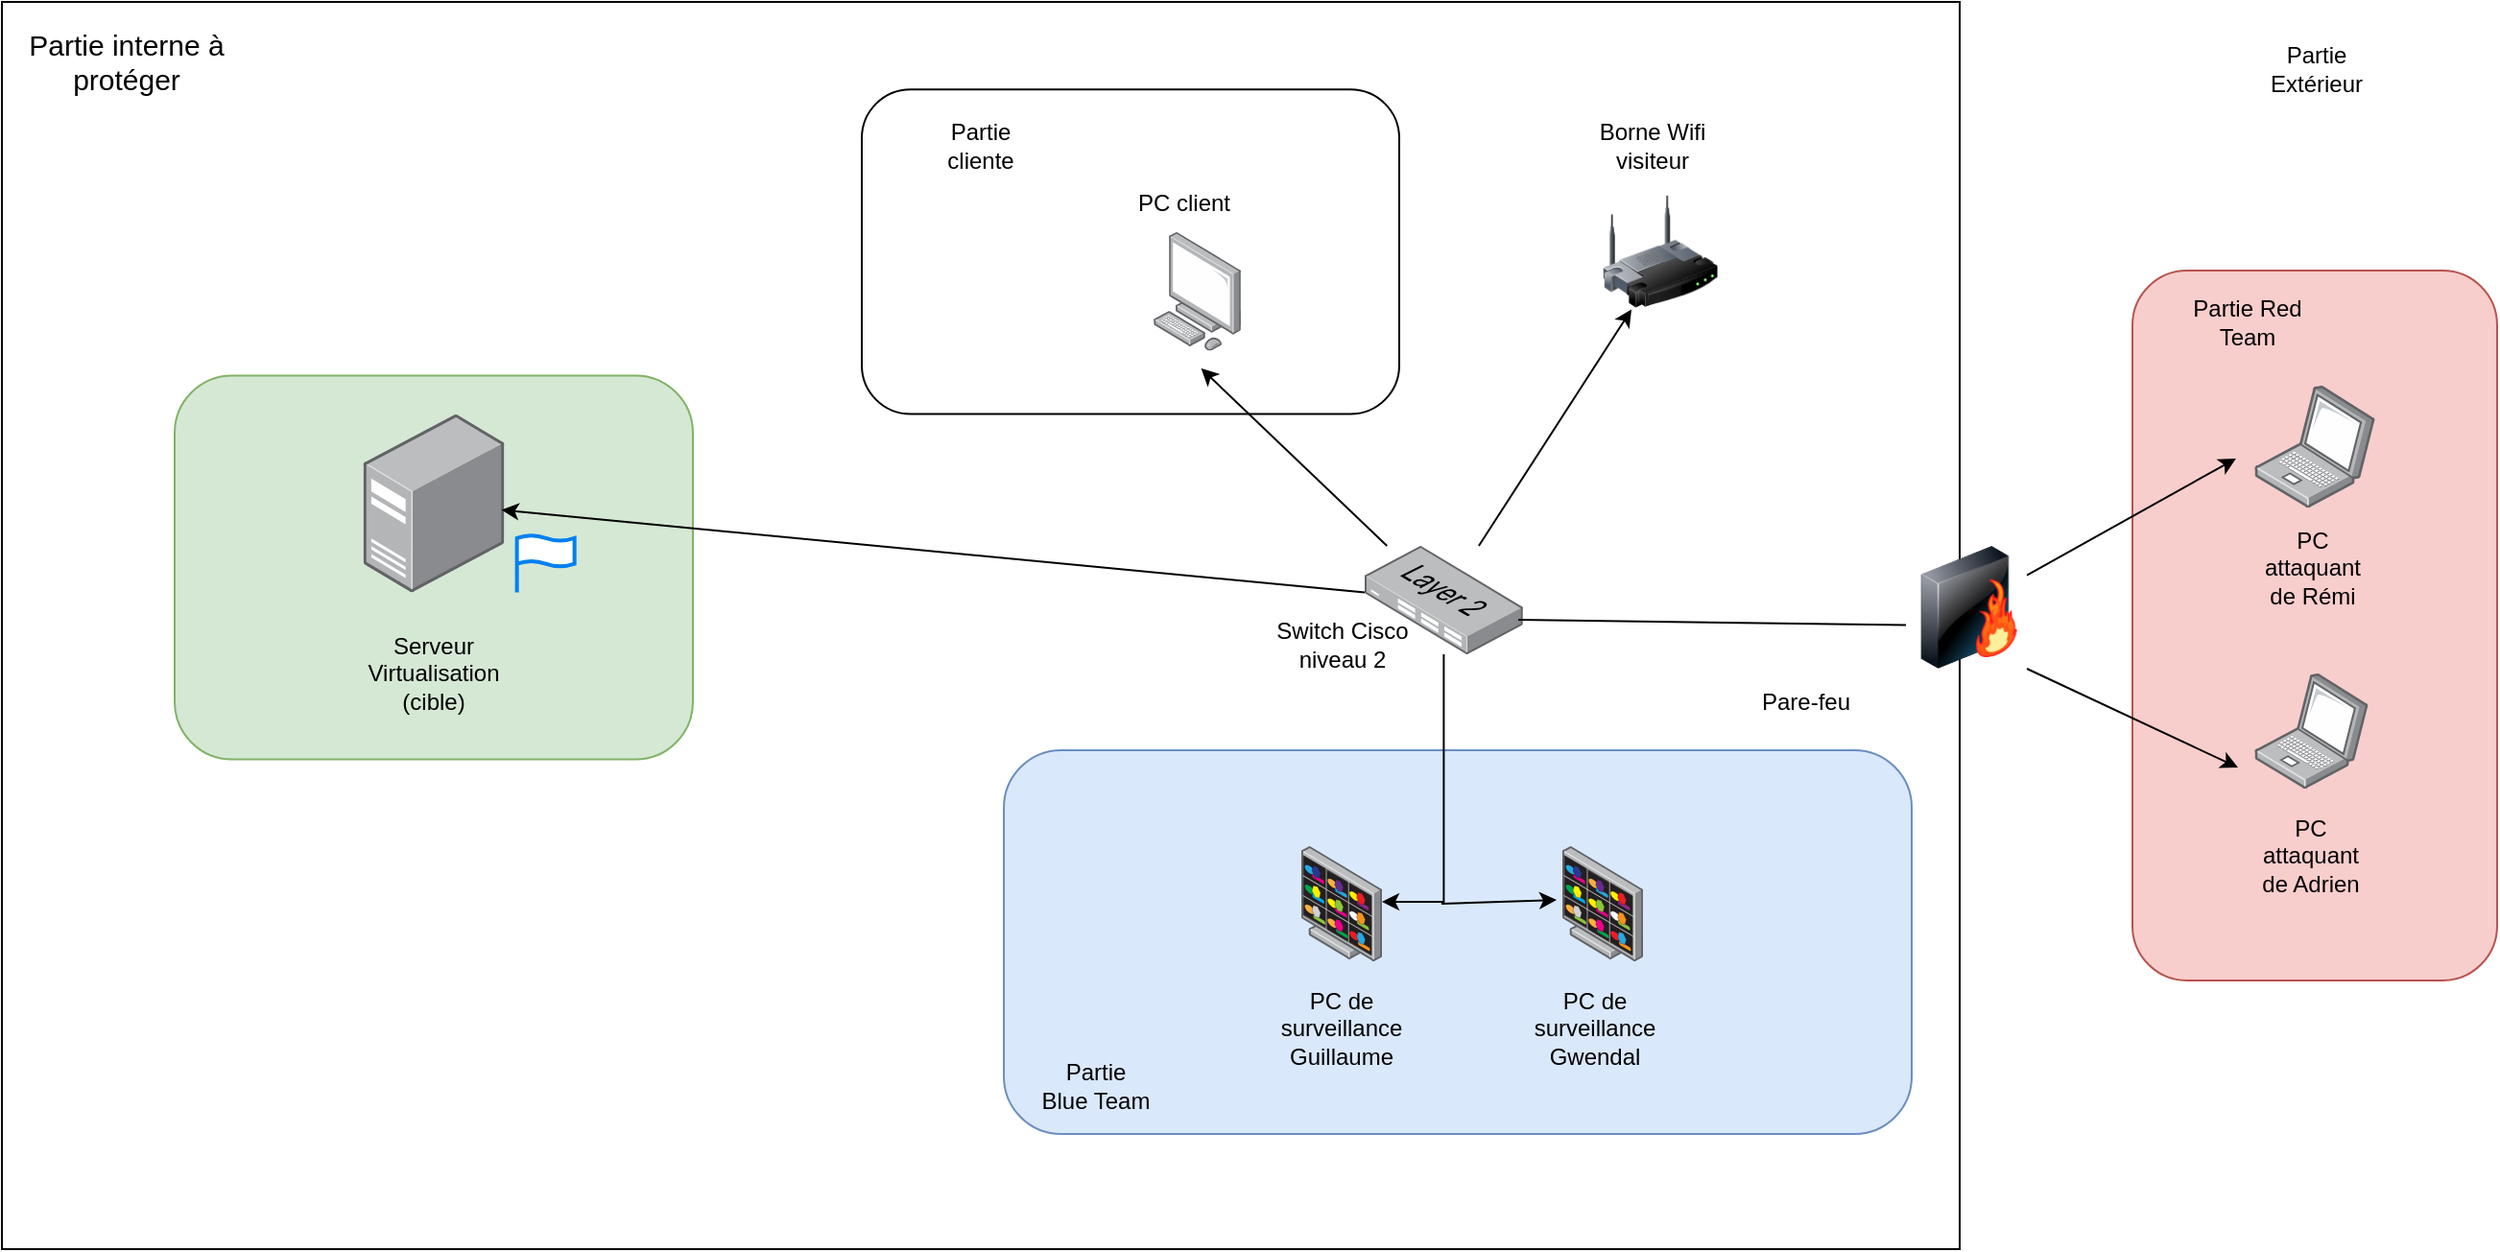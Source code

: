 <mxfile version="24.2.2" type="device">
  <diagram name="Page-1" id="b6EvUNp3tQtbGN3iHut3">
    <mxGraphModel dx="2048" dy="1748" grid="1" gridSize="10" guides="1" tooltips="1" connect="1" arrows="1" fold="1" page="1" pageScale="1" pageWidth="827" pageHeight="1169" math="0" shadow="0">
      <root>
        <mxCell id="0" />
        <mxCell id="1" parent="0" />
        <mxCell id="5tlc8PSZ5jQY99YANNpV-49" value="" style="rounded=0;whiteSpace=wrap;html=1;" vertex="1" parent="1">
          <mxGeometry x="-420" y="-20" width="1020" height="650" as="geometry" />
        </mxCell>
        <mxCell id="5tlc8PSZ5jQY99YANNpV-30" value="" style="rounded=1;whiteSpace=wrap;html=1;fillColor=#f8cecc;strokeColor=#b85450;" vertex="1" parent="1">
          <mxGeometry x="690" y="120" width="190" height="370" as="geometry" />
        </mxCell>
        <mxCell id="5tlc8PSZ5jQY99YANNpV-22" value="" style="rounded=1;whiteSpace=wrap;html=1;fillColor=#d5e8d4;strokeColor=#82b366;" vertex="1" parent="1">
          <mxGeometry x="-330" y="174.75" width="270" height="200" as="geometry" />
        </mxCell>
        <mxCell id="5tlc8PSZ5jQY99YANNpV-21" value="" style="rounded=1;whiteSpace=wrap;html=1;fillColor=#dae8fc;strokeColor=#6c8ebf;" vertex="1" parent="1">
          <mxGeometry x="102.01" y="370" width="473" height="200" as="geometry" />
        </mxCell>
        <mxCell id="5tlc8PSZ5jQY99YANNpV-19" value="" style="rounded=1;whiteSpace=wrap;html=1;" vertex="1" parent="1">
          <mxGeometry x="28" y="25.65" width="280" height="169.1" as="geometry" />
        </mxCell>
        <mxCell id="5tlc8PSZ5jQY99YANNpV-47" style="rounded=0;orthogonalLoop=1;jettySize=auto;html=1;entryX=0.25;entryY=1;entryDx=0;entryDy=0;" edge="1" parent="1" source="5tlc8PSZ5jQY99YANNpV-1" target="5tlc8PSZ5jQY99YANNpV-45">
          <mxGeometry relative="1" as="geometry" />
        </mxCell>
        <mxCell id="5tlc8PSZ5jQY99YANNpV-1" value="" style="image;points=[];aspect=fixed;html=1;align=center;shadow=0;dashed=0;image=img/lib/allied_telesis/switch/Switch_24_port_L2.svg;" vertex="1" parent="1">
          <mxGeometry x="290" y="263.5" width="82.42" height="56.5" as="geometry" />
        </mxCell>
        <mxCell id="5tlc8PSZ5jQY99YANNpV-2" value="" style="image;points=[];aspect=fixed;html=1;align=center;shadow=0;dashed=0;image=img/lib/allied_telesis/computer_and_terminals/Personal_Computer.svg;" vertex="1" parent="1">
          <mxGeometry x="180" y="100" width="45.6" height="61.8" as="geometry" />
        </mxCell>
        <mxCell id="5tlc8PSZ5jQY99YANNpV-3" value="" style="image;points=[];aspect=fixed;html=1;align=center;shadow=0;dashed=0;image=img/lib/allied_telesis/computer_and_terminals/Server_Desktop.svg;" vertex="1" parent="1">
          <mxGeometry x="-231.68" y="194.75" width="73.37" height="93" as="geometry" />
        </mxCell>
        <mxCell id="5tlc8PSZ5jQY99YANNpV-4" value="" style="image;points=[];aspect=fixed;html=1;align=center;shadow=0;dashed=0;image=img/lib/allied_telesis/security/DVS_Surveillance_Monitor.svg;" vertex="1" parent="1">
          <mxGeometry x="257" y="420" width="42" height="60" as="geometry" />
        </mxCell>
        <mxCell id="5tlc8PSZ5jQY99YANNpV-5" value="" style="image;points=[];aspect=fixed;html=1;align=center;shadow=0;dashed=0;image=img/lib/allied_telesis/security/DVS_Surveillance_Monitor.svg;" vertex="1" parent="1">
          <mxGeometry x="393" y="420" width="42" height="60" as="geometry" />
        </mxCell>
        <mxCell id="5tlc8PSZ5jQY99YANNpV-54" style="rounded=0;orthogonalLoop=1;jettySize=auto;html=1;entryX=-0.154;entryY=0.597;entryDx=0;entryDy=0;entryPerimeter=0;" edge="1" parent="1" source="5tlc8PSZ5jQY99YANNpV-6" target="5tlc8PSZ5jQY99YANNpV-25">
          <mxGeometry relative="1" as="geometry">
            <mxPoint x="650" y="190" as="targetPoint" />
          </mxGeometry>
        </mxCell>
        <mxCell id="5tlc8PSZ5jQY99YANNpV-6" value="" style="image;html=1;image=img/lib/clip_art/networking/Firewall-page1_128x128.png" vertex="1" parent="1">
          <mxGeometry x="575.01" y="263.5" width="60" height="64" as="geometry" />
        </mxCell>
        <mxCell id="5tlc8PSZ5jQY99YANNpV-9" value="&lt;div&gt;PC de surveillance&lt;/div&gt;&lt;div&gt;Guillaume&lt;br&gt;&lt;/div&gt;" style="text;html=1;align=center;verticalAlign=middle;whiteSpace=wrap;rounded=0;" vertex="1" parent="1">
          <mxGeometry x="248" y="500" width="60" height="30" as="geometry" />
        </mxCell>
        <mxCell id="5tlc8PSZ5jQY99YANNpV-15" value="&lt;div&gt;PC de surveillance&lt;/div&gt;&lt;div&gt;Gwendal&lt;br&gt;&lt;/div&gt;" style="text;html=1;align=center;verticalAlign=middle;whiteSpace=wrap;rounded=0;" vertex="1" parent="1">
          <mxGeometry x="380" y="500" width="60" height="30" as="geometry" />
        </mxCell>
        <mxCell id="5tlc8PSZ5jQY99YANNpV-16" value="Partie Blue Team" style="text;html=1;align=center;verticalAlign=middle;whiteSpace=wrap;rounded=0;" vertex="1" parent="1">
          <mxGeometry x="120" y="530" width="60" height="30" as="geometry" />
        </mxCell>
        <mxCell id="5tlc8PSZ5jQY99YANNpV-17" value="PC client" style="text;html=1;align=center;verticalAlign=middle;whiteSpace=wrap;rounded=0;" vertex="1" parent="1">
          <mxGeometry x="165.6" y="70" width="60" height="30" as="geometry" />
        </mxCell>
        <mxCell id="5tlc8PSZ5jQY99YANNpV-20" value="Partie cliente" style="text;html=1;align=center;verticalAlign=middle;whiteSpace=wrap;rounded=0;" vertex="1" parent="1">
          <mxGeometry x="60" y="40" width="60" height="30" as="geometry" />
        </mxCell>
        <mxCell id="5tlc8PSZ5jQY99YANNpV-23" value="&lt;div&gt;Serveur&lt;/div&gt;&lt;div&gt;Virtualisation (cible)&lt;br&gt;&lt;/div&gt;" style="text;html=1;align=center;verticalAlign=middle;whiteSpace=wrap;rounded=0;" vertex="1" parent="1">
          <mxGeometry x="-225" y="314.75" width="60" height="30" as="geometry" />
        </mxCell>
        <mxCell id="5tlc8PSZ5jQY99YANNpV-25" value="" style="image;points=[];aspect=fixed;html=1;align=center;shadow=0;dashed=0;image=img/lib/allied_telesis/computer_and_terminals/Laptop.svg;" vertex="1" parent="1">
          <mxGeometry x="753.65" y="180" width="62.7" height="63.6" as="geometry" />
        </mxCell>
        <mxCell id="5tlc8PSZ5jQY99YANNpV-26" value="" style="image;points=[];aspect=fixed;html=1;align=center;shadow=0;dashed=0;image=img/lib/allied_telesis/computer_and_terminals/Laptop.svg;" vertex="1" parent="1">
          <mxGeometry x="753.65" y="330" width="59.15" height="60" as="geometry" />
        </mxCell>
        <mxCell id="5tlc8PSZ5jQY99YANNpV-27" value="" style="html=1;verticalLabelPosition=bottom;align=center;labelBackgroundColor=#ffffff;verticalAlign=top;strokeWidth=2;strokeColor=#0080F0;shadow=0;dashed=0;shape=mxgraph.ios7.icons.flag;" vertex="1" parent="1">
          <mxGeometry x="-151.68" y="257.75" width="30" height="30" as="geometry" />
        </mxCell>
        <mxCell id="5tlc8PSZ5jQY99YANNpV-28" value="Switch Cisco niveau 2" style="text;html=1;align=center;verticalAlign=middle;whiteSpace=wrap;rounded=0;" vertex="1" parent="1">
          <mxGeometry x="237.5" y="300" width="81" height="30" as="geometry" />
        </mxCell>
        <mxCell id="5tlc8PSZ5jQY99YANNpV-29" value="Pare-feu" style="text;html=1;align=center;verticalAlign=middle;whiteSpace=wrap;rounded=0;" vertex="1" parent="1">
          <mxGeometry x="490" y="330" width="60" height="30" as="geometry" />
        </mxCell>
        <mxCell id="5tlc8PSZ5jQY99YANNpV-31" value="Partie Red Team" style="text;html=1;align=center;verticalAlign=middle;whiteSpace=wrap;rounded=0;" vertex="1" parent="1">
          <mxGeometry x="720" y="131.8" width="60" height="30" as="geometry" />
        </mxCell>
        <mxCell id="5tlc8PSZ5jQY99YANNpV-32" value="PC attaquant de Rémi" style="text;html=1;align=center;verticalAlign=middle;whiteSpace=wrap;rounded=0;" vertex="1" parent="1">
          <mxGeometry x="753.65" y="259.75" width="60" height="30" as="geometry" />
        </mxCell>
        <mxCell id="5tlc8PSZ5jQY99YANNpV-33" value="PC attaquant de Adrien" style="text;html=1;align=center;verticalAlign=middle;whiteSpace=wrap;rounded=0;" vertex="1" parent="1">
          <mxGeometry x="752.8" y="410" width="60" height="30" as="geometry" />
        </mxCell>
        <mxCell id="5tlc8PSZ5jQY99YANNpV-34" style="rounded=0;orthogonalLoop=1;jettySize=auto;html=1;entryX=0.981;entryY=0.538;entryDx=0;entryDy=0;entryPerimeter=0;" edge="1" parent="1" source="5tlc8PSZ5jQY99YANNpV-1" target="5tlc8PSZ5jQY99YANNpV-3">
          <mxGeometry relative="1" as="geometry" />
        </mxCell>
        <mxCell id="5tlc8PSZ5jQY99YANNpV-35" style="rounded=0;orthogonalLoop=1;jettySize=auto;html=1;entryX=0.544;entryY=1.149;entryDx=0;entryDy=0;entryPerimeter=0;strokeColor=default;" edge="1" parent="1" source="5tlc8PSZ5jQY99YANNpV-1" target="5tlc8PSZ5jQY99YANNpV-2">
          <mxGeometry relative="1" as="geometry" />
        </mxCell>
        <mxCell id="5tlc8PSZ5jQY99YANNpV-37" style="edgeStyle=orthogonalEdgeStyle;rounded=0;orthogonalLoop=1;jettySize=auto;html=1;entryX=1;entryY=0.483;entryDx=0;entryDy=0;entryPerimeter=0;" edge="1" parent="1" source="5tlc8PSZ5jQY99YANNpV-1" target="5tlc8PSZ5jQY99YANNpV-4">
          <mxGeometry relative="1" as="geometry">
            <Array as="points">
              <mxPoint x="331" y="449" />
            </Array>
          </mxGeometry>
        </mxCell>
        <mxCell id="5tlc8PSZ5jQY99YANNpV-43" value="" style="endArrow=classic;html=1;rounded=0;entryX=-0.071;entryY=0.467;entryDx=0;entryDy=0;entryPerimeter=0;" edge="1" parent="1" target="5tlc8PSZ5jQY99YANNpV-5">
          <mxGeometry width="50" height="50" relative="1" as="geometry">
            <mxPoint x="330" y="450" as="sourcePoint" />
            <mxPoint x="380" y="400" as="targetPoint" />
          </mxGeometry>
        </mxCell>
        <mxCell id="5tlc8PSZ5jQY99YANNpV-44" value="" style="endArrow=none;html=1;rounded=0;entryX=-0.05;entryY=0.645;entryDx=0;entryDy=0;entryPerimeter=0;exitX=0.971;exitY=0.681;exitDx=0;exitDy=0;exitPerimeter=0;" edge="1" parent="1" source="5tlc8PSZ5jQY99YANNpV-1" target="5tlc8PSZ5jQY99YANNpV-6">
          <mxGeometry width="50" height="50" relative="1" as="geometry">
            <mxPoint x="385" y="309.75" as="sourcePoint" />
            <mxPoint x="435" y="259.75" as="targetPoint" />
          </mxGeometry>
        </mxCell>
        <mxCell id="5tlc8PSZ5jQY99YANNpV-45" value="" style="image;html=1;image=img/lib/clip_art/networking/Wireless_Router_128x128.png" vertex="1" parent="1">
          <mxGeometry x="414" y="80.1" width="60" height="60.2" as="geometry" />
        </mxCell>
        <mxCell id="5tlc8PSZ5jQY99YANNpV-48" value="Borne Wifi visiteur" style="text;html=1;align=center;verticalAlign=middle;whiteSpace=wrap;rounded=0;" vertex="1" parent="1">
          <mxGeometry x="410" y="40" width="60" height="30" as="geometry" />
        </mxCell>
        <mxCell id="5tlc8PSZ5jQY99YANNpV-50" value="&lt;font style=&quot;font-size: 15px;&quot;&gt;Partie interne à protéger&lt;br&gt;&lt;/font&gt;" style="text;html=1;align=center;verticalAlign=middle;whiteSpace=wrap;rounded=0;" vertex="1" parent="1">
          <mxGeometry x="-410" y="-4.35" width="110" height="30" as="geometry" />
        </mxCell>
        <mxCell id="5tlc8PSZ5jQY99YANNpV-51" value="Partie Extérieur" style="text;html=1;align=center;verticalAlign=middle;whiteSpace=wrap;rounded=0;" vertex="1" parent="1">
          <mxGeometry x="756.35" width="60" height="30" as="geometry" />
        </mxCell>
        <mxCell id="5tlc8PSZ5jQY99YANNpV-56" style="rounded=0;orthogonalLoop=1;jettySize=auto;html=1;exitX=1;exitY=1;exitDx=0;exitDy=0;entryX=-0.146;entryY=0.817;entryDx=0;entryDy=0;entryPerimeter=0;" edge="1" parent="1" source="5tlc8PSZ5jQY99YANNpV-6" target="5tlc8PSZ5jQY99YANNpV-26">
          <mxGeometry relative="1" as="geometry" />
        </mxCell>
      </root>
    </mxGraphModel>
  </diagram>
</mxfile>
